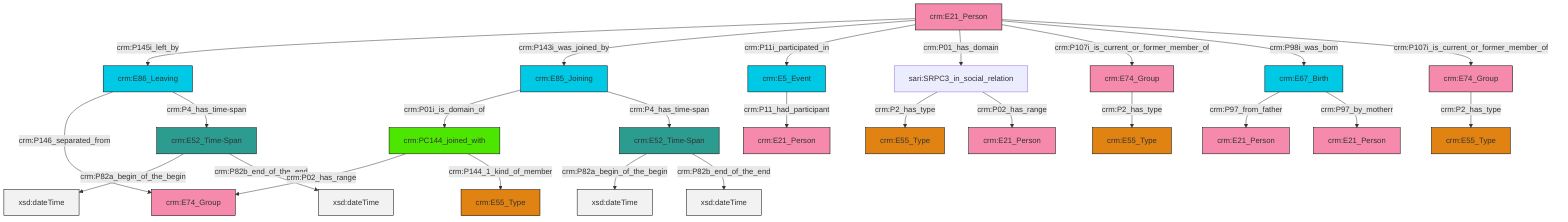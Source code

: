 graph TD
classDef Literal fill:#f2f2f2,stroke:#000000;
classDef CRM_Entity fill:#FFFFFF,stroke:#000000;
classDef Temporal_Entity fill:#00C9E6, stroke:#000000;
classDef Type fill:#E18312, stroke:#000000;
classDef Time-Span fill:#2C9C91, stroke:#000000;
classDef Appellation fill:#FFEB7F, stroke:#000000;
classDef Place fill:#008836, stroke:#000000;
classDef Persistent_Item fill:#B266B2, stroke:#000000;
classDef Conceptual_Object fill:#FFD700, stroke:#000000;
classDef Physical_Thing fill:#D2B48C, stroke:#000000;
classDef Actor fill:#f58aad, stroke:#000000;
classDef PC_Classes fill:#4ce600, stroke:#000000;
classDef Multi fill:#cccccc,stroke:#000000;

2["crm:E85_Joining"]:::Temporal_Entity -->|crm:P01i_is_domain_of| 3["crm:PC144_joined_with"]:::PC_Classes
4["crm:E67_Birth"]:::Temporal_Entity -->|crm:P97_from_father| 5["crm:E21_Person"]:::Actor
8["sari:SRPC3_in_social_relation"]:::Default -->|crm:P2_has_type| 9["crm:E55_Type"]:::Type
10["crm:E21_Person"]:::Actor -->|crm:P145i_left_by| 11["crm:E86_Leaving"]:::Temporal_Entity
14["crm:E74_Group"]:::Actor -->|crm:P2_has_type| 6["crm:E55_Type"]:::Type
17["crm:E52_Time-Span"]:::Time-Span -->|crm:P82a_begin_of_the_begin| 18[xsd:dateTime]:::Literal
4["crm:E67_Birth"]:::Temporal_Entity -->|crm:P97_by_motherr| 23["crm:E21_Person"]:::Actor
24["crm:E52_Time-Span"]:::Time-Span -->|crm:P82a_begin_of_the_begin| 25[xsd:dateTime]:::Literal
11["crm:E86_Leaving"]:::Temporal_Entity -->|crm:P146_separated_from| 26["crm:E74_Group"]:::Actor
11["crm:E86_Leaving"]:::Temporal_Entity -->|crm:P4_has_time-span| 24["crm:E52_Time-Span"]:::Time-Span
10["crm:E21_Person"]:::Actor -->|crm:P143i_was_joined_by| 2["crm:E85_Joining"]:::Temporal_Entity
2["crm:E85_Joining"]:::Temporal_Entity -->|crm:P4_has_time-span| 17["crm:E52_Time-Span"]:::Time-Span
10["crm:E21_Person"]:::Actor -->|crm:P11i_participated_in| 0["crm:E5_Event"]:::Temporal_Entity
8["sari:SRPC3_in_social_relation"]:::Default -->|crm:P02_has_range| 37["crm:E21_Person"]:::Actor
10["crm:E21_Person"]:::Actor -->|crm:P01_has_domain| 8["sari:SRPC3_in_social_relation"]:::Default
10["crm:E21_Person"]:::Actor -->|crm:P107i_is_current_or_former_member_of| 14["crm:E74_Group"]:::Actor
0["crm:E5_Event"]:::Temporal_Entity -->|crm:P11_had_participant| 15["crm:E21_Person"]:::Actor
10["crm:E21_Person"]:::Actor -->|crm:P98i_was_born| 4["crm:E67_Birth"]:::Temporal_Entity
17["crm:E52_Time-Span"]:::Time-Span -->|crm:P82b_end_of_the_end| 43[xsd:dateTime]:::Literal
24["crm:E52_Time-Span"]:::Time-Span -->|crm:P82b_end_of_the_end| 44[xsd:dateTime]:::Literal
12["crm:E74_Group"]:::Actor -->|crm:P2_has_type| 38["crm:E55_Type"]:::Type
3["crm:PC144_joined_with"]:::PC_Classes -->|crm:P02_has_range| 26["crm:E74_Group"]:::Actor
10["crm:E21_Person"]:::Actor -->|crm:P107i_is_current_or_former_member_of| 12["crm:E74_Group"]:::Actor
3["crm:PC144_joined_with"]:::PC_Classes -->|crm:P144_1_kind_of_member| 21["crm:E55_Type"]:::Type